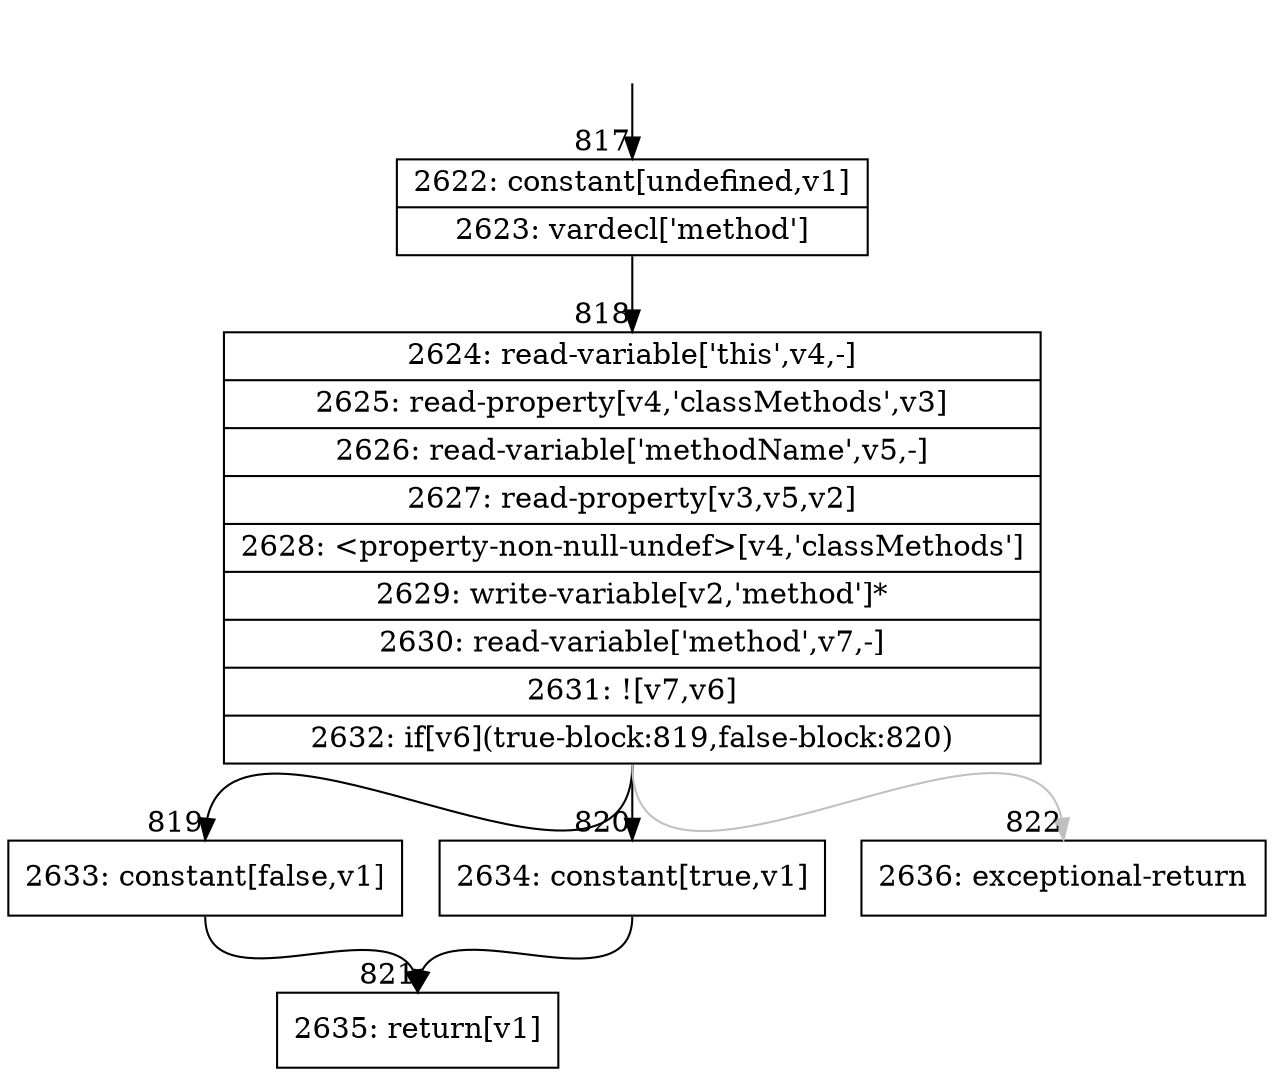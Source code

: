digraph {
rankdir="TD"
BB_entry91[shape=none,label=""];
BB_entry91 -> BB817 [tailport=s, headport=n, headlabel="    817"]
BB817 [shape=record label="{2622: constant[undefined,v1]|2623: vardecl['method']}" ] 
BB817 -> BB818 [tailport=s, headport=n, headlabel="      818"]
BB818 [shape=record label="{2624: read-variable['this',v4,-]|2625: read-property[v4,'classMethods',v3]|2626: read-variable['methodName',v5,-]|2627: read-property[v3,v5,v2]|2628: \<property-non-null-undef\>[v4,'classMethods']|2629: write-variable[v2,'method']*|2630: read-variable['method',v7,-]|2631: ![v7,v6]|2632: if[v6](true-block:819,false-block:820)}" ] 
BB818 -> BB819 [tailport=s, headport=n, headlabel="      819"]
BB818 -> BB820 [tailport=s, headport=n, headlabel="      820"]
BB818 -> BB822 [tailport=s, headport=n, color=gray, headlabel="      822"]
BB819 [shape=record label="{2633: constant[false,v1]}" ] 
BB819 -> BB821 [tailport=s, headport=n, headlabel="      821"]
BB820 [shape=record label="{2634: constant[true,v1]}" ] 
BB820 -> BB821 [tailport=s, headport=n]
BB821 [shape=record label="{2635: return[v1]}" ] 
BB822 [shape=record label="{2636: exceptional-return}" ] 
//#$~ 872
}
